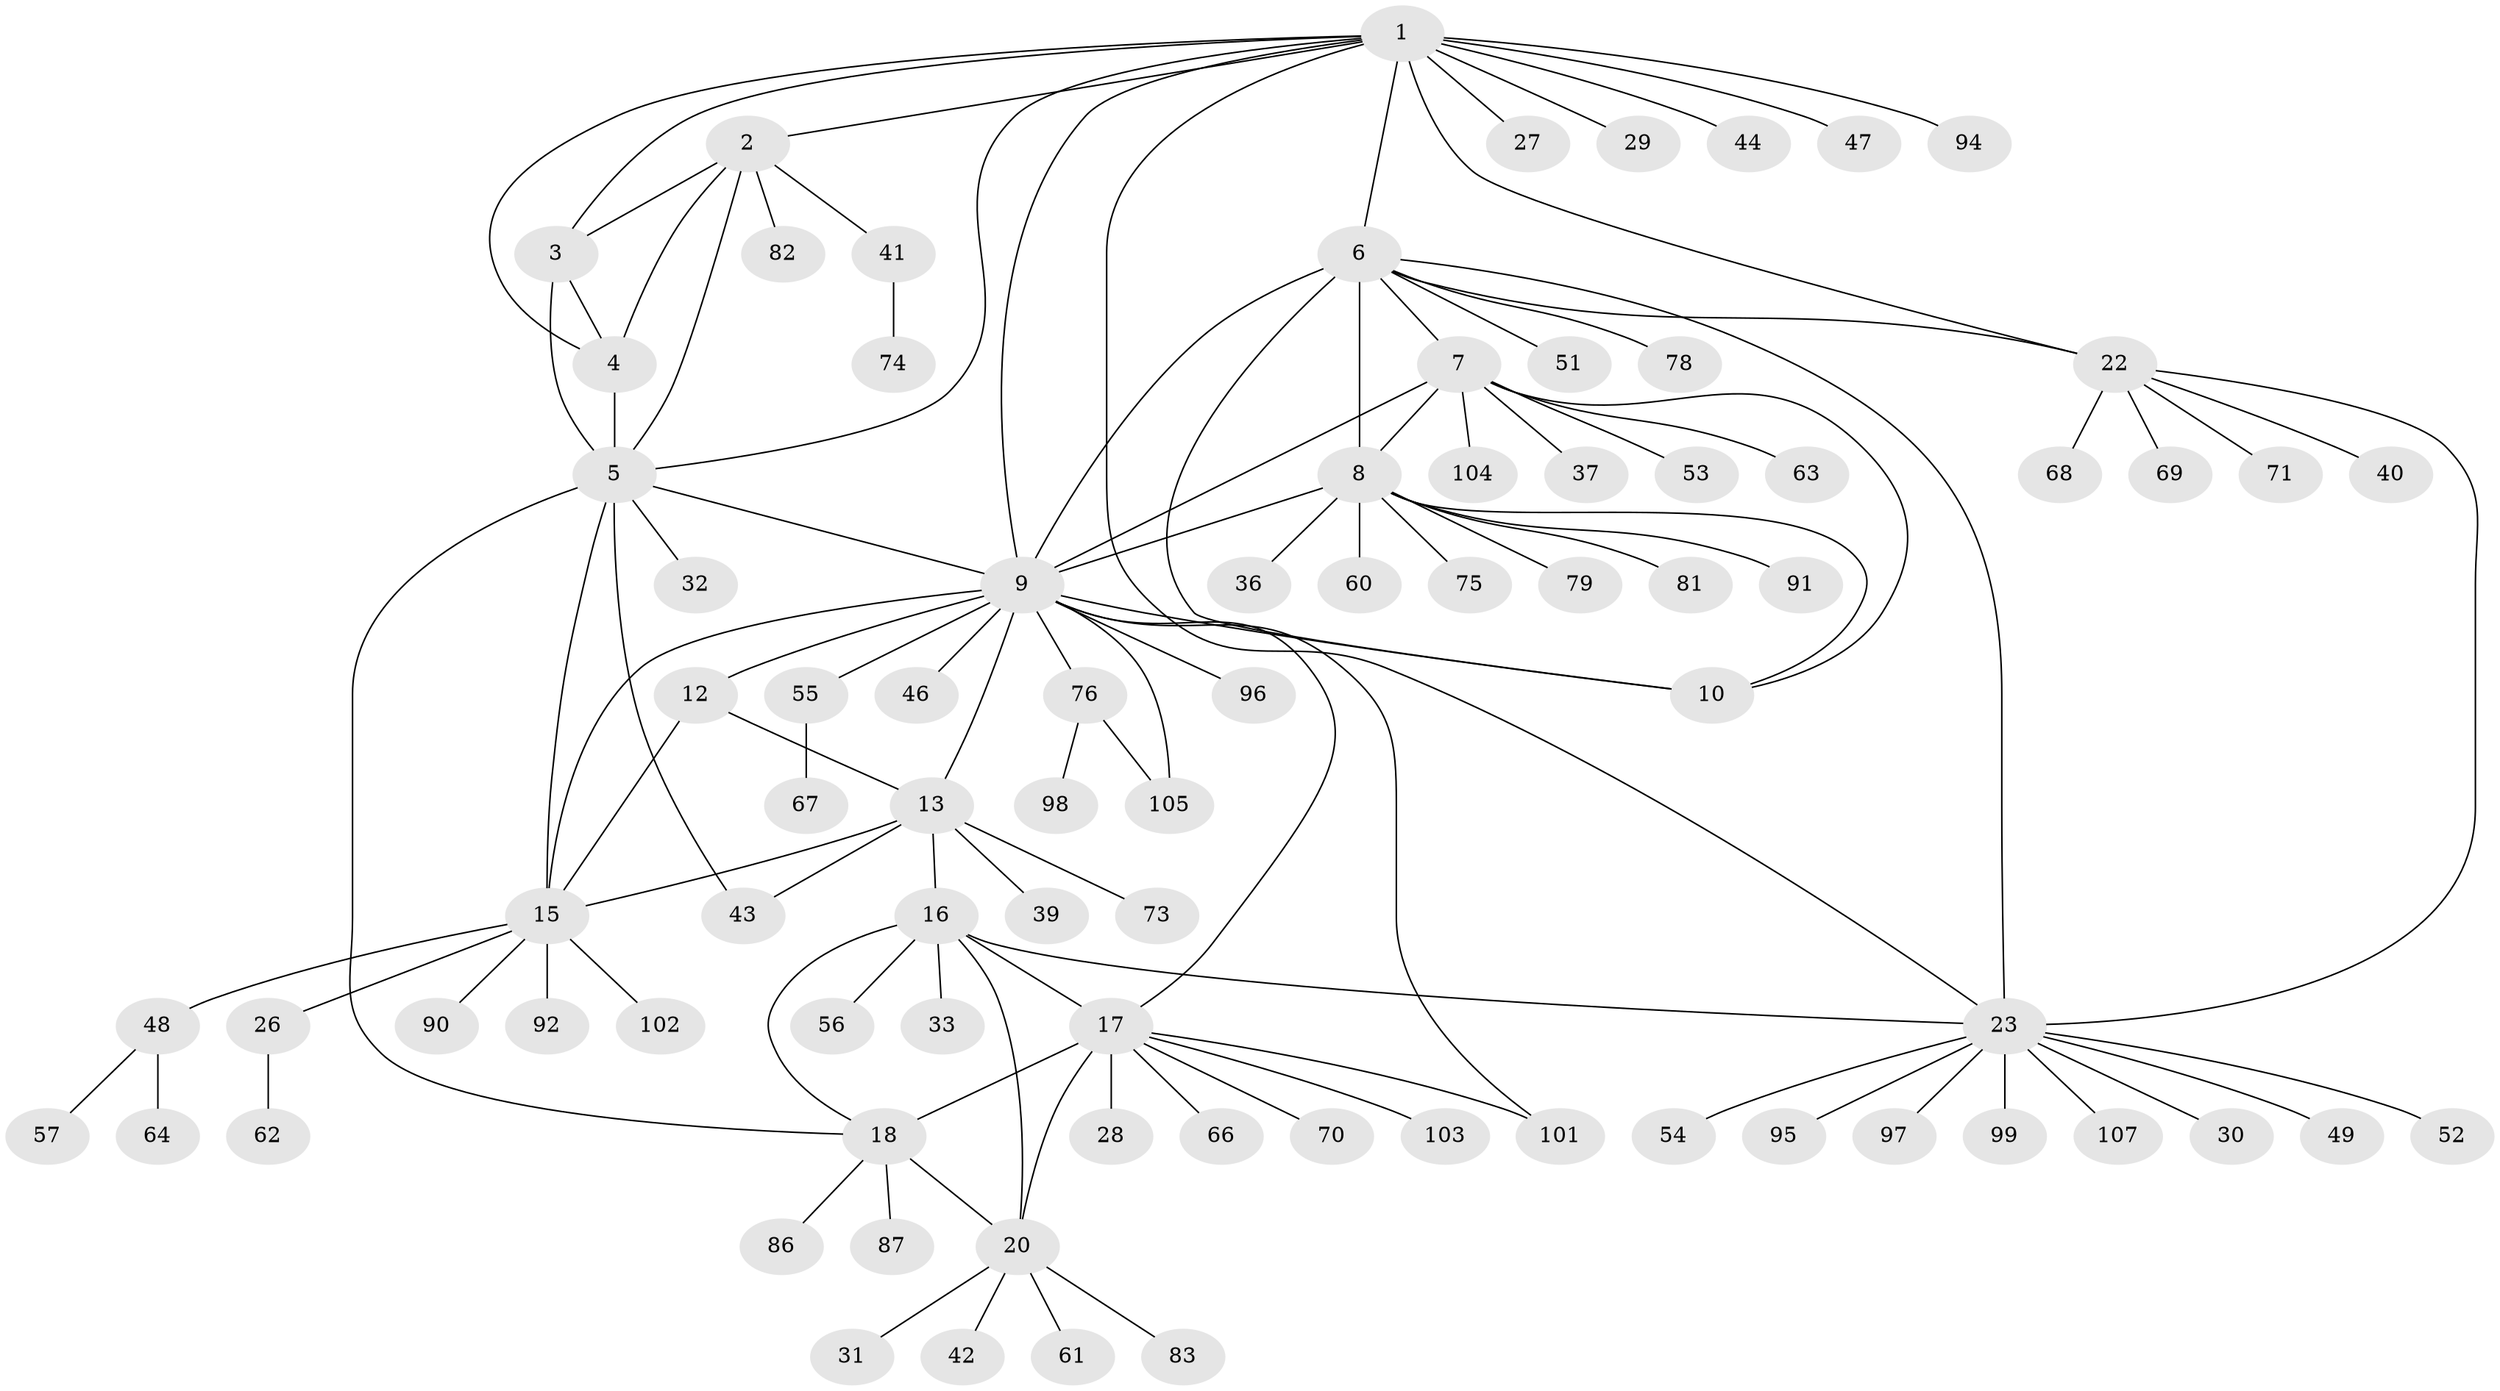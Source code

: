 // original degree distribution, {10: 0.028037383177570093, 7: 0.018691588785046728, 4: 0.037383177570093455, 5: 0.018691588785046728, 6: 0.06542056074766354, 8: 0.028037383177570093, 9: 0.018691588785046728, 11: 0.018691588785046728, 12: 0.009345794392523364, 3: 0.04672897196261682, 1: 0.6074766355140186, 2: 0.102803738317757}
// Generated by graph-tools (version 1.1) at 2025/42/03/06/25 10:42:11]
// undirected, 83 vertices, 112 edges
graph export_dot {
graph [start="1"]
  node [color=gray90,style=filled];
  1 [super="+21"];
  2 [super="+89"];
  3;
  4 [super="+38"];
  5 [super="+100"];
  6 [super="+24"];
  7 [super="+35"];
  8 [super="+72"];
  9 [super="+11"];
  10;
  12 [super="+93"];
  13 [super="+14"];
  15 [super="+59"];
  16;
  17 [super="+19"];
  18 [super="+45"];
  20 [super="+34"];
  22 [super="+25"];
  23 [super="+85"];
  26 [super="+50"];
  27;
  28 [super="+58"];
  29;
  30;
  31;
  32;
  33 [super="+84"];
  36;
  37;
  39;
  40;
  41 [super="+106"];
  42 [super="+77"];
  43;
  44;
  46;
  47;
  48;
  49;
  51;
  52;
  53 [super="+65"];
  54;
  55;
  56;
  57;
  60;
  61;
  62;
  63;
  64;
  66;
  67;
  68;
  69;
  70;
  71 [super="+88"];
  73;
  74;
  75;
  76 [super="+80"];
  78;
  79;
  81;
  82;
  83;
  86;
  87;
  90;
  91;
  92;
  94;
  95;
  96;
  97;
  98;
  99;
  101;
  102;
  103;
  104;
  105;
  107;
  1 -- 2;
  1 -- 3;
  1 -- 4;
  1 -- 5;
  1 -- 27;
  1 -- 29;
  1 -- 44;
  1 -- 47;
  1 -- 94;
  1 -- 23;
  1 -- 6;
  1 -- 22 [weight=2];
  1 -- 9;
  2 -- 3;
  2 -- 4;
  2 -- 5;
  2 -- 41;
  2 -- 82;
  3 -- 4;
  3 -- 5;
  4 -- 5;
  5 -- 9;
  5 -- 15;
  5 -- 18;
  5 -- 32;
  5 -- 43;
  6 -- 7;
  6 -- 8;
  6 -- 9;
  6 -- 10;
  6 -- 51;
  6 -- 23;
  6 -- 22 [weight=2];
  6 -- 78;
  7 -- 8;
  7 -- 9;
  7 -- 10;
  7 -- 37;
  7 -- 53;
  7 -- 104;
  7 -- 63;
  8 -- 9;
  8 -- 10;
  8 -- 36;
  8 -- 60;
  8 -- 75;
  8 -- 91;
  8 -- 81;
  8 -- 79;
  9 -- 10;
  9 -- 17;
  9 -- 46;
  9 -- 55;
  9 -- 76;
  9 -- 101;
  9 -- 96;
  9 -- 105;
  9 -- 12;
  9 -- 13 [weight=2];
  9 -- 15;
  12 -- 13 [weight=2];
  12 -- 15;
  13 -- 15 [weight=2];
  13 -- 16;
  13 -- 43;
  13 -- 39;
  13 -- 73;
  15 -- 26;
  15 -- 48;
  15 -- 90;
  15 -- 92;
  15 -- 102;
  16 -- 17 [weight=2];
  16 -- 18;
  16 -- 20;
  16 -- 23;
  16 -- 33;
  16 -- 56;
  17 -- 18 [weight=2];
  17 -- 20 [weight=2];
  17 -- 28;
  17 -- 66;
  17 -- 70;
  17 -- 101;
  17 -- 103;
  18 -- 20;
  18 -- 87;
  18 -- 86;
  20 -- 31;
  20 -- 42;
  20 -- 61;
  20 -- 83;
  22 -- 23 [weight=2];
  22 -- 40;
  22 -- 69;
  22 -- 68;
  22 -- 71;
  23 -- 30;
  23 -- 49;
  23 -- 52;
  23 -- 54;
  23 -- 99;
  23 -- 107;
  23 -- 97;
  23 -- 95;
  26 -- 62;
  41 -- 74;
  48 -- 57;
  48 -- 64;
  55 -- 67;
  76 -- 98;
  76 -- 105;
}
